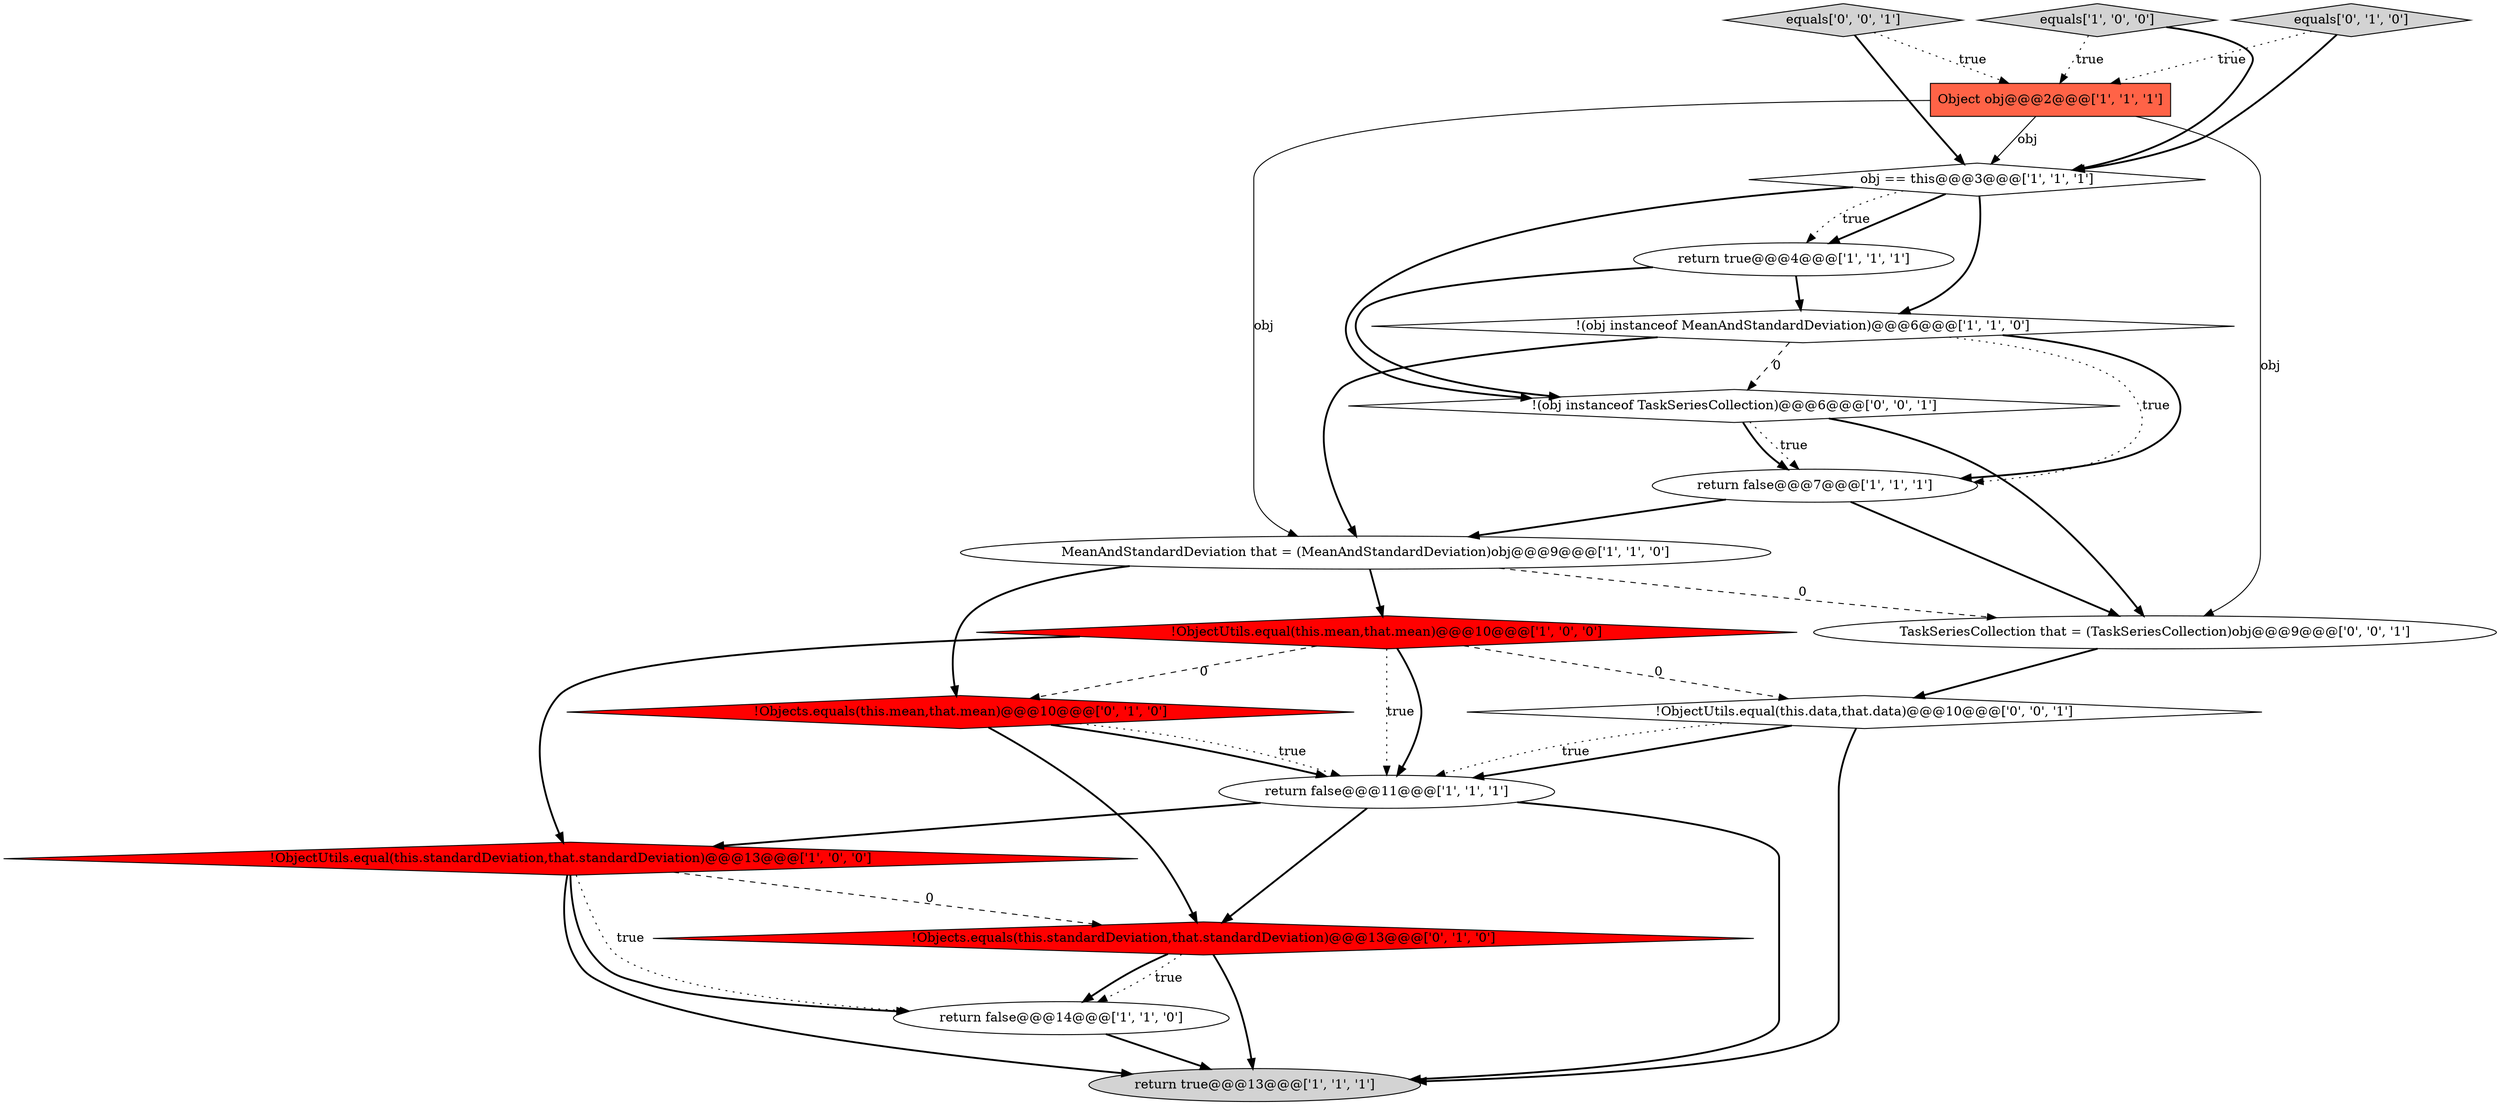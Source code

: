digraph {
2 [style = filled, label = "!ObjectUtils.equal(this.mean,that.mean)@@@10@@@['1', '0', '0']", fillcolor = red, shape = diamond image = "AAA1AAABBB1BBB"];
16 [style = filled, label = "equals['0', '0', '1']", fillcolor = lightgray, shape = diamond image = "AAA0AAABBB3BBB"];
0 [style = filled, label = "!ObjectUtils.equal(this.standardDeviation,that.standardDeviation)@@@13@@@['1', '0', '0']", fillcolor = red, shape = diamond image = "AAA1AAABBB1BBB"];
6 [style = filled, label = "equals['1', '0', '0']", fillcolor = lightgray, shape = diamond image = "AAA0AAABBB1BBB"];
7 [style = filled, label = "MeanAndStandardDeviation that = (MeanAndStandardDeviation)obj@@@9@@@['1', '1', '0']", fillcolor = white, shape = ellipse image = "AAA0AAABBB1BBB"];
3 [style = filled, label = "!(obj instanceof MeanAndStandardDeviation)@@@6@@@['1', '1', '0']", fillcolor = white, shape = diamond image = "AAA0AAABBB1BBB"];
12 [style = filled, label = "!Objects.equals(this.mean,that.mean)@@@10@@@['0', '1', '0']", fillcolor = red, shape = diamond image = "AAA1AAABBB2BBB"];
13 [style = filled, label = "equals['0', '1', '0']", fillcolor = lightgray, shape = diamond image = "AAA0AAABBB2BBB"];
8 [style = filled, label = "return true@@@13@@@['1', '1', '1']", fillcolor = lightgray, shape = ellipse image = "AAA0AAABBB1BBB"];
15 [style = filled, label = "!(obj instanceof TaskSeriesCollection)@@@6@@@['0', '0', '1']", fillcolor = white, shape = diamond image = "AAA0AAABBB3BBB"];
17 [style = filled, label = "TaskSeriesCollection that = (TaskSeriesCollection)obj@@@9@@@['0', '0', '1']", fillcolor = white, shape = ellipse image = "AAA0AAABBB3BBB"];
18 [style = filled, label = "!ObjectUtils.equal(this.data,that.data)@@@10@@@['0', '0', '1']", fillcolor = white, shape = diamond image = "AAA0AAABBB3BBB"];
5 [style = filled, label = "return false@@@11@@@['1', '1', '1']", fillcolor = white, shape = ellipse image = "AAA0AAABBB1BBB"];
14 [style = filled, label = "!Objects.equals(this.standardDeviation,that.standardDeviation)@@@13@@@['0', '1', '0']", fillcolor = red, shape = diamond image = "AAA1AAABBB2BBB"];
4 [style = filled, label = "return false@@@7@@@['1', '1', '1']", fillcolor = white, shape = ellipse image = "AAA0AAABBB1BBB"];
9 [style = filled, label = "return true@@@4@@@['1', '1', '1']", fillcolor = white, shape = ellipse image = "AAA0AAABBB1BBB"];
10 [style = filled, label = "return false@@@14@@@['1', '1', '0']", fillcolor = white, shape = ellipse image = "AAA0AAABBB1BBB"];
11 [style = filled, label = "Object obj@@@2@@@['1', '1', '1']", fillcolor = tomato, shape = box image = "AAA0AAABBB1BBB"];
1 [style = filled, label = "obj == this@@@3@@@['1', '1', '1']", fillcolor = white, shape = diamond image = "AAA0AAABBB1BBB"];
5->8 [style = bold, label=""];
12->5 [style = bold, label=""];
4->17 [style = bold, label=""];
0->10 [style = dotted, label="true"];
7->12 [style = bold, label=""];
7->17 [style = dashed, label="0"];
1->15 [style = bold, label=""];
1->3 [style = bold, label=""];
3->4 [style = dotted, label="true"];
14->10 [style = bold, label=""];
5->14 [style = bold, label=""];
3->4 [style = bold, label=""];
14->10 [style = dotted, label="true"];
4->7 [style = bold, label=""];
15->4 [style = dotted, label="true"];
1->9 [style = bold, label=""];
13->1 [style = bold, label=""];
11->7 [style = solid, label="obj"];
0->14 [style = dashed, label="0"];
6->1 [style = bold, label=""];
2->12 [style = dashed, label="0"];
15->17 [style = bold, label=""];
0->10 [style = bold, label=""];
2->0 [style = bold, label=""];
10->8 [style = bold, label=""];
5->0 [style = bold, label=""];
3->7 [style = bold, label=""];
12->5 [style = dotted, label="true"];
16->1 [style = bold, label=""];
7->2 [style = bold, label=""];
9->15 [style = bold, label=""];
18->5 [style = bold, label=""];
1->9 [style = dotted, label="true"];
11->17 [style = solid, label="obj"];
0->8 [style = bold, label=""];
12->14 [style = bold, label=""];
15->4 [style = bold, label=""];
2->18 [style = dashed, label="0"];
11->1 [style = solid, label="obj"];
3->15 [style = dashed, label="0"];
9->3 [style = bold, label=""];
13->11 [style = dotted, label="true"];
18->5 [style = dotted, label="true"];
14->8 [style = bold, label=""];
18->8 [style = bold, label=""];
6->11 [style = dotted, label="true"];
2->5 [style = dotted, label="true"];
16->11 [style = dotted, label="true"];
17->18 [style = bold, label=""];
2->5 [style = bold, label=""];
}
